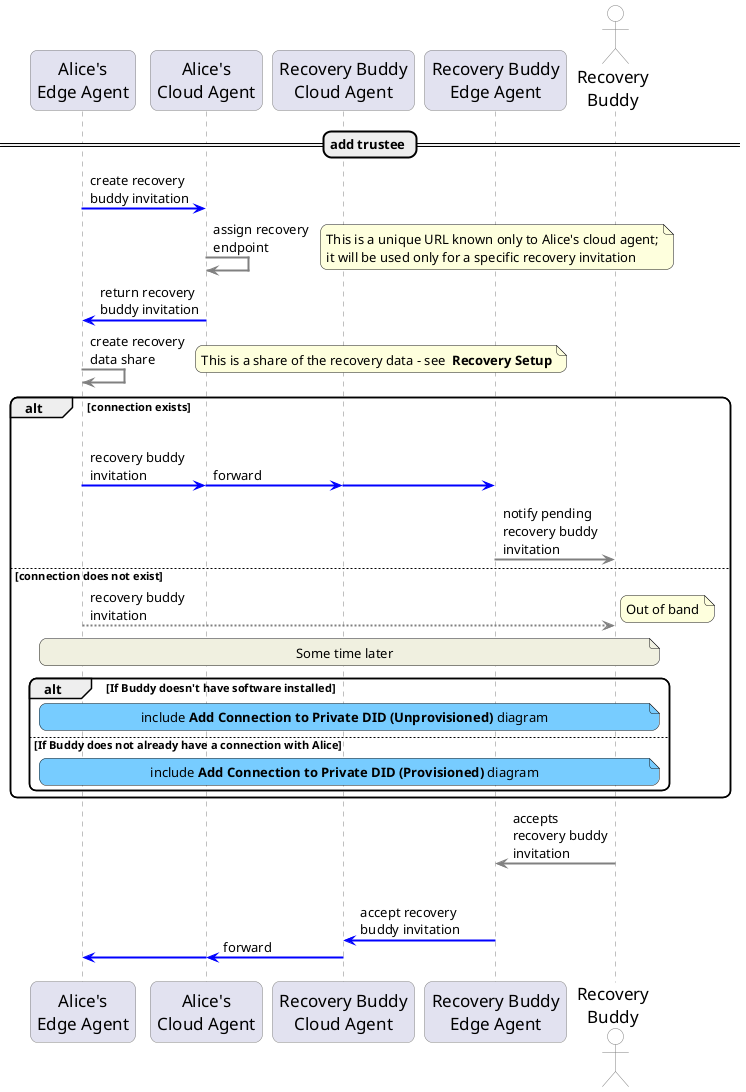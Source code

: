@startuml
skinparam sequenceArrowThickness 2
skinparam roundcorner 15
skinparam maxmessagesize 100
skinparam sequence {
	ArrowColor grey
	LifeLineBorderColor grey
    ParticipantBorderColor grey
	boxbordercolor white
	ParticipantFontSize 17
	actorfontsize 17
	boxfontsize 17
	boxfontcolor grey
	ActorBorderColor grey
    Actorbackgroundcolor white
}

participant "Alice's\nEdge Agent" as aea
participant "Alice's\nCloud Agent" as aca
participant "Recovery Buddy\nCloud Agent" as rca
participant "Recovery Buddy\nEdge Agent" as rea
actor "Recovery\nBuddy" as rb1

== add trustee ==

aea -[#blue]> aca: create recovery buddy invitation
aca -> aca: assign recovery endpoint
note right
This is a unique URL known only to Alice's cloud agent;
it will be used only for a specific recovery invitation
end note
aca -[#blue]> aea: return recovery buddy invitation
aea -> aea: create recovery data share
note right
This is a share of the recovery data - see  **Recovery Setup**
end note

alt connection exists
par2
aea -[#blue]> aca: recovery buddy invitation
else
aca -[#blue]> rca: \nforward
else
rca -[#blue]> rea: \n
end
rea -> rb1: notify pending recovery buddy invitation
else connection does not exist
aea --> rb1: recovery buddy invitation
note right
Out of band
end note
note over aea, rb1 #f0f0e0
Some time later
end note
alt If Buddy doesn't have software installed
note over aea, rb1 #77ccff
include <b>Add Connection to Private DID (Unprovisioned)</b> diagram
end note
else If Buddy does not already have a connection with Alice
note over aea, rb1 #77ccff
include <b>Add Connection to Private DID (Provisioned)</b> diagram
end note
end
end
rb1 -> rea: accepts recovery buddy invitation
par2
rea -[#blue]> rca: accept recovery buddy invitation
else
rca -[#blue]> aca: \n\nforward
else
aca -[#blue]> aea: \n\n
end

@enduml
